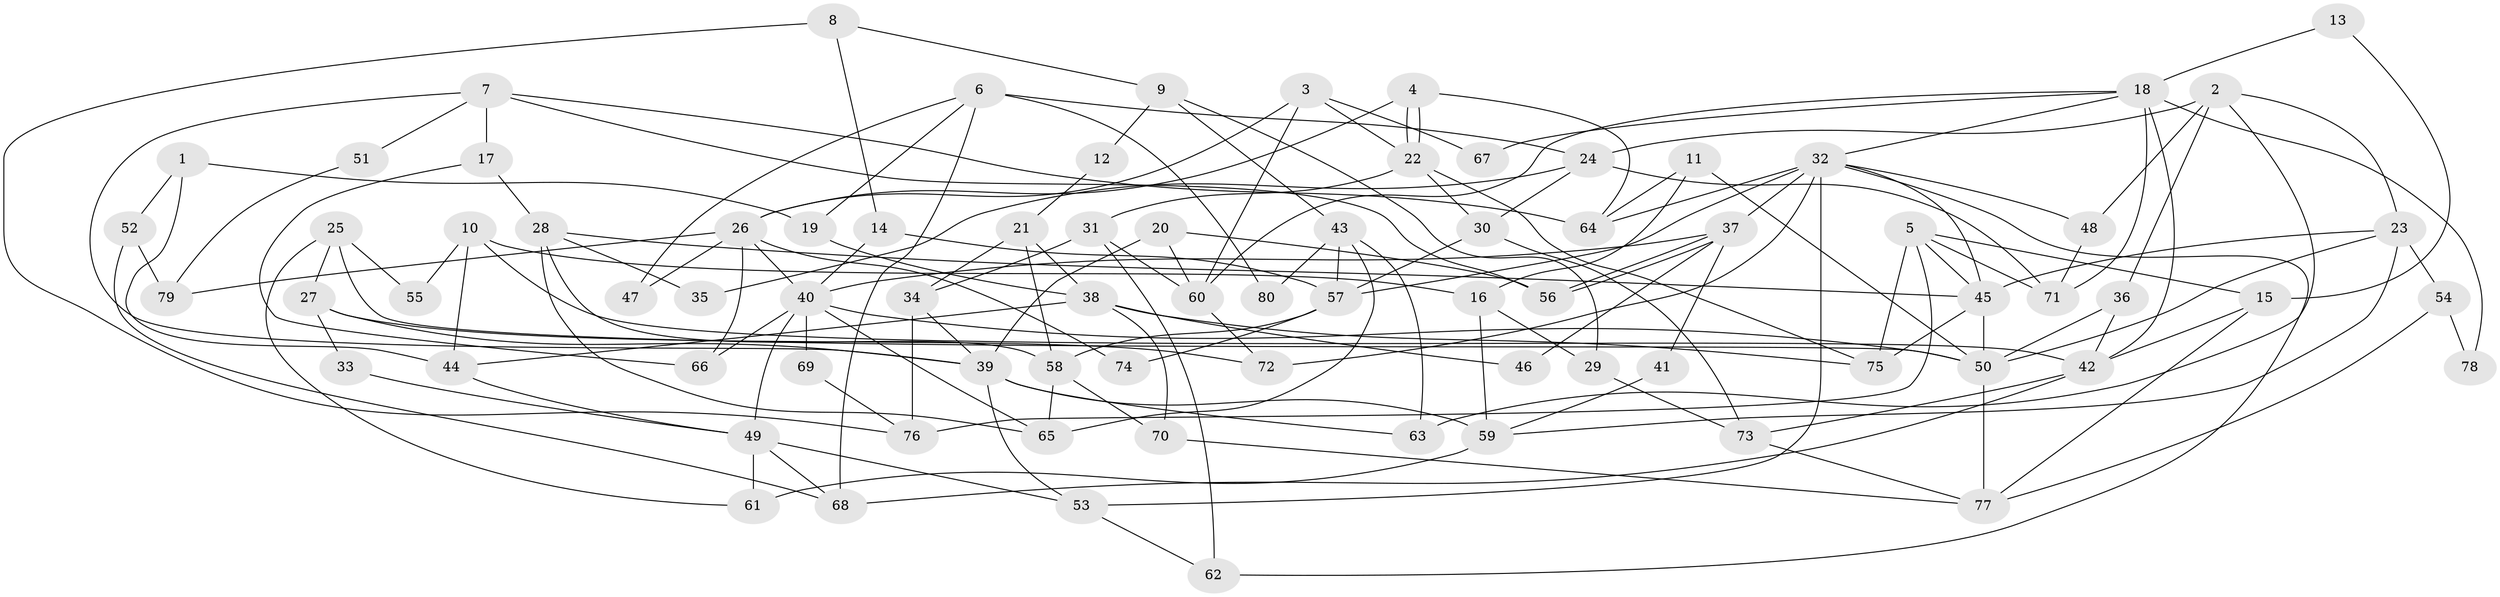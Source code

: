 // Generated by graph-tools (version 1.1) at 2025/51/03/09/25 04:51:26]
// undirected, 80 vertices, 160 edges
graph export_dot {
graph [start="1"]
  node [color=gray90,style=filled];
  1;
  2;
  3;
  4;
  5;
  6;
  7;
  8;
  9;
  10;
  11;
  12;
  13;
  14;
  15;
  16;
  17;
  18;
  19;
  20;
  21;
  22;
  23;
  24;
  25;
  26;
  27;
  28;
  29;
  30;
  31;
  32;
  33;
  34;
  35;
  36;
  37;
  38;
  39;
  40;
  41;
  42;
  43;
  44;
  45;
  46;
  47;
  48;
  49;
  50;
  51;
  52;
  53;
  54;
  55;
  56;
  57;
  58;
  59;
  60;
  61;
  62;
  63;
  64;
  65;
  66;
  67;
  68;
  69;
  70;
  71;
  72;
  73;
  74;
  75;
  76;
  77;
  78;
  79;
  80;
  1 -- 19;
  1 -- 44;
  1 -- 52;
  2 -- 48;
  2 -- 24;
  2 -- 23;
  2 -- 36;
  2 -- 63;
  3 -- 22;
  3 -- 60;
  3 -- 26;
  3 -- 67;
  4 -- 22;
  4 -- 22;
  4 -- 64;
  4 -- 26;
  5 -- 75;
  5 -- 76;
  5 -- 15;
  5 -- 45;
  5 -- 71;
  6 -- 24;
  6 -- 68;
  6 -- 19;
  6 -- 47;
  6 -- 80;
  7 -- 17;
  7 -- 39;
  7 -- 51;
  7 -- 56;
  7 -- 64;
  8 -- 9;
  8 -- 14;
  8 -- 76;
  9 -- 43;
  9 -- 29;
  9 -- 12;
  10 -- 16;
  10 -- 44;
  10 -- 42;
  10 -- 55;
  11 -- 64;
  11 -- 50;
  11 -- 16;
  12 -- 21;
  13 -- 15;
  13 -- 18;
  14 -- 40;
  14 -- 57;
  15 -- 42;
  15 -- 77;
  16 -- 59;
  16 -- 29;
  17 -- 66;
  17 -- 28;
  18 -- 32;
  18 -- 42;
  18 -- 60;
  18 -- 67;
  18 -- 71;
  18 -- 78;
  19 -- 38;
  20 -- 56;
  20 -- 39;
  20 -- 60;
  21 -- 38;
  21 -- 34;
  21 -- 58;
  22 -- 30;
  22 -- 31;
  22 -- 75;
  23 -- 50;
  23 -- 45;
  23 -- 54;
  23 -- 59;
  24 -- 71;
  24 -- 30;
  24 -- 35;
  25 -- 61;
  25 -- 50;
  25 -- 27;
  25 -- 55;
  26 -- 40;
  26 -- 47;
  26 -- 66;
  26 -- 74;
  26 -- 79;
  27 -- 72;
  27 -- 33;
  27 -- 39;
  28 -- 65;
  28 -- 45;
  28 -- 35;
  28 -- 58;
  29 -- 73;
  30 -- 73;
  30 -- 57;
  31 -- 60;
  31 -- 34;
  31 -- 62;
  32 -- 45;
  32 -- 62;
  32 -- 37;
  32 -- 48;
  32 -- 53;
  32 -- 57;
  32 -- 64;
  32 -- 72;
  33 -- 49;
  34 -- 39;
  34 -- 76;
  36 -- 50;
  36 -- 42;
  37 -- 56;
  37 -- 56;
  37 -- 40;
  37 -- 41;
  37 -- 46;
  38 -- 75;
  38 -- 70;
  38 -- 44;
  38 -- 46;
  39 -- 63;
  39 -- 53;
  39 -- 59;
  40 -- 49;
  40 -- 50;
  40 -- 65;
  40 -- 66;
  40 -- 69;
  41 -- 59;
  42 -- 68;
  42 -- 73;
  43 -- 65;
  43 -- 57;
  43 -- 63;
  43 -- 80;
  44 -- 49;
  45 -- 50;
  45 -- 75;
  48 -- 71;
  49 -- 53;
  49 -- 61;
  49 -- 68;
  50 -- 77;
  51 -- 79;
  52 -- 68;
  52 -- 79;
  53 -- 62;
  54 -- 77;
  54 -- 78;
  57 -- 58;
  57 -- 74;
  58 -- 65;
  58 -- 70;
  59 -- 61;
  60 -- 72;
  69 -- 76;
  70 -- 77;
  73 -- 77;
}
